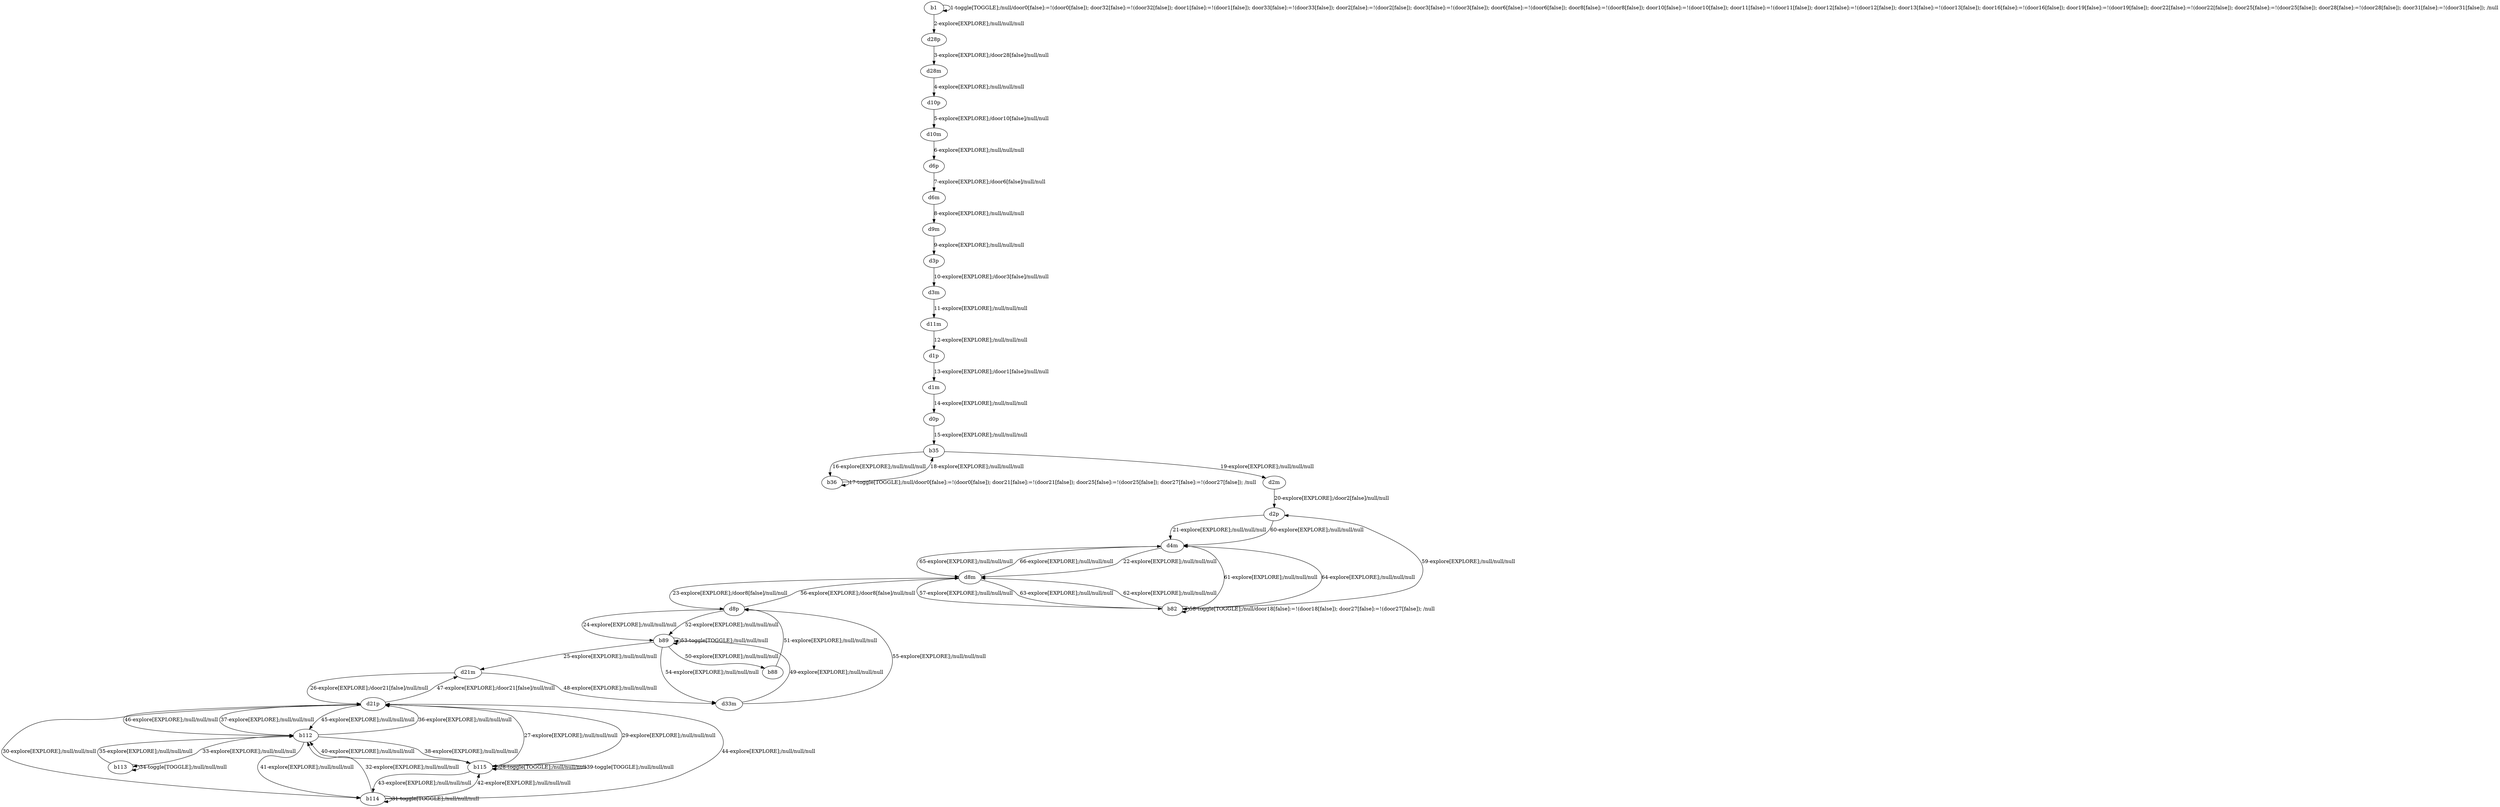 # Total number of goals covered by this test: 20
# b114 --> b115
# d21m --> d21p
# d21p --> b115
# b113 --> b113
# b115 --> b114
# b115 --> d21p
# b113 --> b112
# d21p --> b114
# b114 --> d21p
# b112 --> d21p
# b114 --> b114
# b112 --> b114
# b112 --> b115
# b115 --> b115
# d21p --> b112
# d21p --> d21m
# b115 --> b112
# b88 --> d8p
# b112 --> b113
# b114 --> b112

digraph g {
"b1" -> "b1" [label = "1-toggle[TOGGLE];/null/door0[false]:=!(door0[false]); door32[false]:=!(door32[false]); door1[false]:=!(door1[false]); door33[false]:=!(door33[false]); door2[false]:=!(door2[false]); door3[false]:=!(door3[false]); door6[false]:=!(door6[false]); door8[false]:=!(door8[false]); door10[false]:=!(door10[false]); door11[false]:=!(door11[false]); door12[false]:=!(door12[false]); door13[false]:=!(door13[false]); door16[false]:=!(door16[false]); door19[false]:=!(door19[false]); door22[false]:=!(door22[false]); door25[false]:=!(door25[false]); door28[false]:=!(door28[false]); door31[false]:=!(door31[false]); /null"];
"b1" -> "d28p" [label = "2-explore[EXPLORE];/null/null/null"];
"d28p" -> "d28m" [label = "3-explore[EXPLORE];/door28[false]/null/null"];
"d28m" -> "d10p" [label = "4-explore[EXPLORE];/null/null/null"];
"d10p" -> "d10m" [label = "5-explore[EXPLORE];/door10[false]/null/null"];
"d10m" -> "d6p" [label = "6-explore[EXPLORE];/null/null/null"];
"d6p" -> "d6m" [label = "7-explore[EXPLORE];/door6[false]/null/null"];
"d6m" -> "d9m" [label = "8-explore[EXPLORE];/null/null/null"];
"d9m" -> "d3p" [label = "9-explore[EXPLORE];/null/null/null"];
"d3p" -> "d3m" [label = "10-explore[EXPLORE];/door3[false]/null/null"];
"d3m" -> "d11m" [label = "11-explore[EXPLORE];/null/null/null"];
"d11m" -> "d1p" [label = "12-explore[EXPLORE];/null/null/null"];
"d1p" -> "d1m" [label = "13-explore[EXPLORE];/door1[false]/null/null"];
"d1m" -> "d0p" [label = "14-explore[EXPLORE];/null/null/null"];
"d0p" -> "b35" [label = "15-explore[EXPLORE];/null/null/null"];
"b35" -> "b36" [label = "16-explore[EXPLORE];/null/null/null"];
"b36" -> "b36" [label = "17-toggle[TOGGLE];/null/door0[false]:=!(door0[false]); door21[false]:=!(door21[false]); door25[false]:=!(door25[false]); door27[false]:=!(door27[false]); /null"];
"b36" -> "b35" [label = "18-explore[EXPLORE];/null/null/null"];
"b35" -> "d2m" [label = "19-explore[EXPLORE];/null/null/null"];
"d2m" -> "d2p" [label = "20-explore[EXPLORE];/door2[false]/null/null"];
"d2p" -> "d4m" [label = "21-explore[EXPLORE];/null/null/null"];
"d4m" -> "d8m" [label = "22-explore[EXPLORE];/null/null/null"];
"d8m" -> "d8p" [label = "23-explore[EXPLORE];/door8[false]/null/null"];
"d8p" -> "b89" [label = "24-explore[EXPLORE];/null/null/null"];
"b89" -> "d21m" [label = "25-explore[EXPLORE];/null/null/null"];
"d21m" -> "d21p" [label = "26-explore[EXPLORE];/door21[false]/null/null"];
"d21p" -> "b115" [label = "27-explore[EXPLORE];/null/null/null"];
"b115" -> "b115" [label = "28-toggle[TOGGLE];/null/null/null"];
"b115" -> "d21p" [label = "29-explore[EXPLORE];/null/null/null"];
"d21p" -> "b114" [label = "30-explore[EXPLORE];/null/null/null"];
"b114" -> "b114" [label = "31-toggle[TOGGLE];/null/null/null"];
"b114" -> "b112" [label = "32-explore[EXPLORE];/null/null/null"];
"b112" -> "b113" [label = "33-explore[EXPLORE];/null/null/null"];
"b113" -> "b113" [label = "34-toggle[TOGGLE];/null/null/null"];
"b113" -> "b112" [label = "35-explore[EXPLORE];/null/null/null"];
"b112" -> "d21p" [label = "36-explore[EXPLORE];/null/null/null"];
"d21p" -> "b112" [label = "37-explore[EXPLORE];/null/null/null"];
"b112" -> "b115" [label = "38-explore[EXPLORE];/null/null/null"];
"b115" -> "b115" [label = "39-toggle[TOGGLE];/null/null/null"];
"b115" -> "b112" [label = "40-explore[EXPLORE];/null/null/null"];
"b112" -> "b114" [label = "41-explore[EXPLORE];/null/null/null"];
"b114" -> "b115" [label = "42-explore[EXPLORE];/null/null/null"];
"b115" -> "b114" [label = "43-explore[EXPLORE];/null/null/null"];
"b114" -> "d21p" [label = "44-explore[EXPLORE];/null/null/null"];
"d21p" -> "b112" [label = "45-explore[EXPLORE];/null/null/null"];
"b112" -> "d21p" [label = "46-explore[EXPLORE];/null/null/null"];
"d21p" -> "d21m" [label = "47-explore[EXPLORE];/door21[false]/null/null"];
"d21m" -> "d33m" [label = "48-explore[EXPLORE];/null/null/null"];
"d33m" -> "b89" [label = "49-explore[EXPLORE];/null/null/null"];
"b89" -> "b88" [label = "50-explore[EXPLORE];/null/null/null"];
"b88" -> "d8p" [label = "51-explore[EXPLORE];/null/null/null"];
"d8p" -> "b89" [label = "52-explore[EXPLORE];/null/null/null"];
"b89" -> "b89" [label = "53-toggle[TOGGLE];/null/null/null"];
"b89" -> "d33m" [label = "54-explore[EXPLORE];/null/null/null"];
"d33m" -> "d8p" [label = "55-explore[EXPLORE];/null/null/null"];
"d8p" -> "d8m" [label = "56-explore[EXPLORE];/door8[false]/null/null"];
"d8m" -> "b82" [label = "57-explore[EXPLORE];/null/null/null"];
"b82" -> "b82" [label = "58-toggle[TOGGLE];/null/door18[false]:=!(door18[false]); door27[false]:=!(door27[false]); /null"];
"b82" -> "d2p" [label = "59-explore[EXPLORE];/null/null/null"];
"d2p" -> "d4m" [label = "60-explore[EXPLORE];/null/null/null"];
"d4m" -> "b82" [label = "61-explore[EXPLORE];/null/null/null"];
"b82" -> "d8m" [label = "62-explore[EXPLORE];/null/null/null"];
"d8m" -> "b82" [label = "63-explore[EXPLORE];/null/null/null"];
"b82" -> "d4m" [label = "64-explore[EXPLORE];/null/null/null"];
"d4m" -> "d8m" [label = "65-explore[EXPLORE];/null/null/null"];
"d8m" -> "d4m" [label = "66-explore[EXPLORE];/null/null/null"];
}